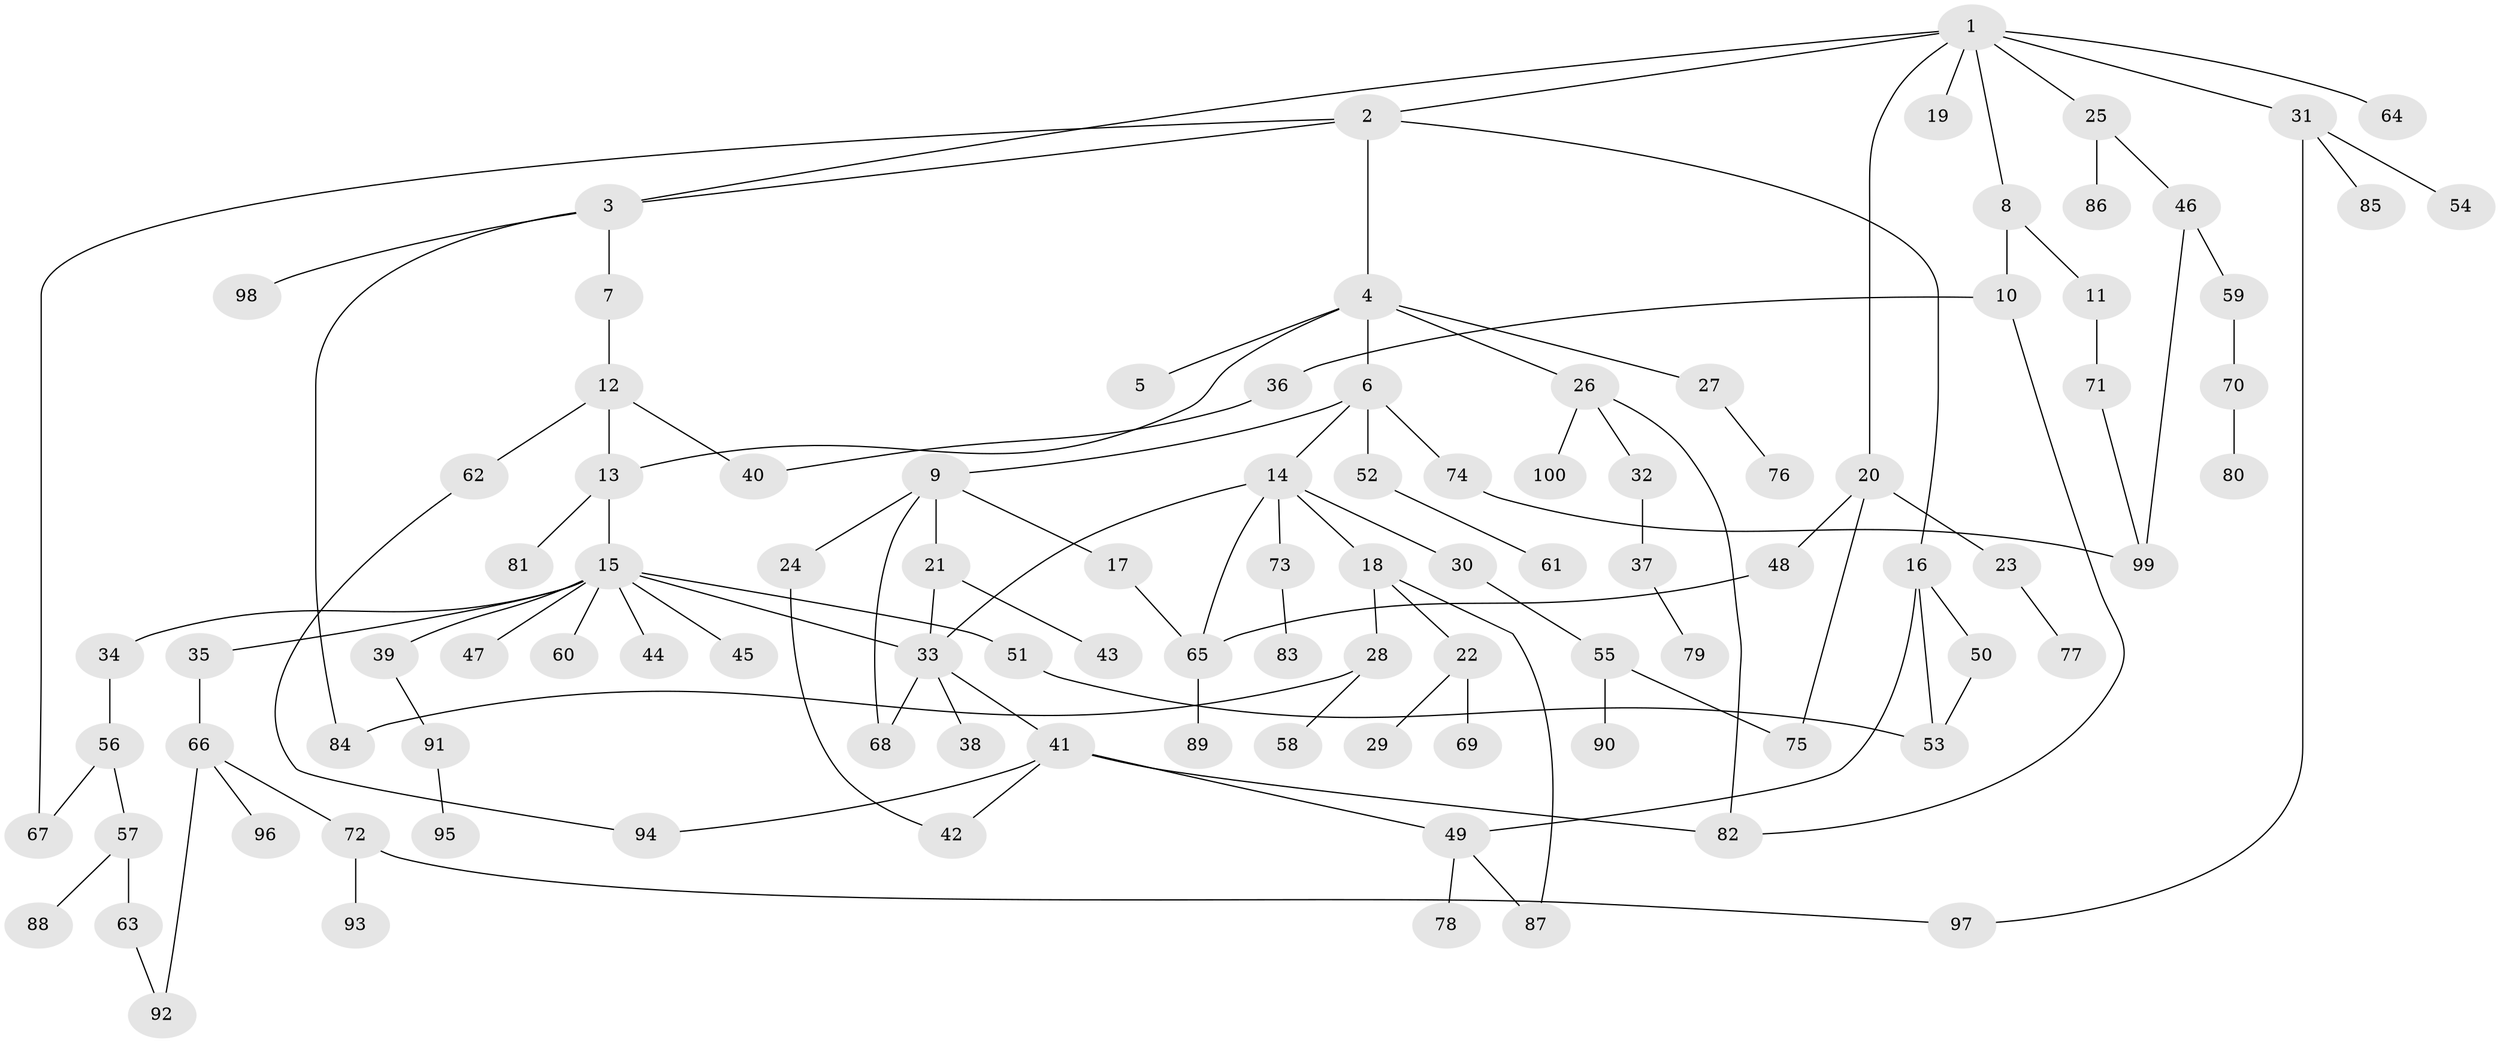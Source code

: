 // coarse degree distribution, {10: 0.030303030303030304, 3: 0.10606060606060606, 8: 0.015151515151515152, 1: 0.3484848484848485, 9: 0.015151515151515152, 2: 0.3181818181818182, 5: 0.045454545454545456, 4: 0.10606060606060606, 6: 0.015151515151515152}
// Generated by graph-tools (version 1.1) at 2025/41/03/06/25 10:41:28]
// undirected, 100 vertices, 122 edges
graph export_dot {
graph [start="1"]
  node [color=gray90,style=filled];
  1;
  2;
  3;
  4;
  5;
  6;
  7;
  8;
  9;
  10;
  11;
  12;
  13;
  14;
  15;
  16;
  17;
  18;
  19;
  20;
  21;
  22;
  23;
  24;
  25;
  26;
  27;
  28;
  29;
  30;
  31;
  32;
  33;
  34;
  35;
  36;
  37;
  38;
  39;
  40;
  41;
  42;
  43;
  44;
  45;
  46;
  47;
  48;
  49;
  50;
  51;
  52;
  53;
  54;
  55;
  56;
  57;
  58;
  59;
  60;
  61;
  62;
  63;
  64;
  65;
  66;
  67;
  68;
  69;
  70;
  71;
  72;
  73;
  74;
  75;
  76;
  77;
  78;
  79;
  80;
  81;
  82;
  83;
  84;
  85;
  86;
  87;
  88;
  89;
  90;
  91;
  92;
  93;
  94;
  95;
  96;
  97;
  98;
  99;
  100;
  1 -- 2;
  1 -- 8;
  1 -- 19;
  1 -- 20;
  1 -- 25;
  1 -- 31;
  1 -- 64;
  1 -- 3;
  2 -- 3;
  2 -- 4;
  2 -- 16;
  2 -- 67;
  3 -- 7;
  3 -- 98;
  3 -- 84;
  4 -- 5;
  4 -- 6;
  4 -- 26;
  4 -- 27;
  4 -- 13;
  6 -- 9;
  6 -- 14;
  6 -- 52;
  6 -- 74;
  7 -- 12;
  8 -- 10;
  8 -- 11;
  9 -- 17;
  9 -- 21;
  9 -- 24;
  9 -- 68;
  10 -- 36;
  10 -- 82;
  11 -- 71;
  12 -- 13;
  12 -- 62;
  12 -- 40;
  13 -- 15;
  13 -- 81;
  14 -- 18;
  14 -- 30;
  14 -- 65;
  14 -- 73;
  14 -- 33;
  15 -- 34;
  15 -- 35;
  15 -- 39;
  15 -- 44;
  15 -- 45;
  15 -- 47;
  15 -- 51;
  15 -- 60;
  15 -- 33;
  16 -- 50;
  16 -- 53;
  16 -- 49;
  17 -- 65;
  18 -- 22;
  18 -- 28;
  18 -- 87;
  20 -- 23;
  20 -- 48;
  20 -- 75;
  21 -- 33;
  21 -- 43;
  22 -- 29;
  22 -- 69;
  23 -- 77;
  24 -- 42;
  25 -- 46;
  25 -- 86;
  26 -- 32;
  26 -- 100;
  26 -- 82;
  27 -- 76;
  28 -- 58;
  28 -- 84;
  30 -- 55;
  31 -- 54;
  31 -- 85;
  31 -- 97;
  32 -- 37;
  33 -- 38;
  33 -- 41;
  33 -- 68;
  34 -- 56;
  35 -- 66;
  36 -- 40;
  37 -- 79;
  39 -- 91;
  41 -- 42;
  41 -- 49;
  41 -- 82;
  41 -- 94;
  46 -- 59;
  46 -- 99;
  48 -- 65;
  49 -- 78;
  49 -- 87;
  50 -- 53;
  51 -- 53;
  52 -- 61;
  55 -- 90;
  55 -- 75;
  56 -- 57;
  56 -- 67;
  57 -- 63;
  57 -- 88;
  59 -- 70;
  62 -- 94;
  63 -- 92;
  65 -- 89;
  66 -- 72;
  66 -- 96;
  66 -- 92;
  70 -- 80;
  71 -- 99;
  72 -- 93;
  72 -- 97;
  73 -- 83;
  74 -- 99;
  91 -- 95;
}
